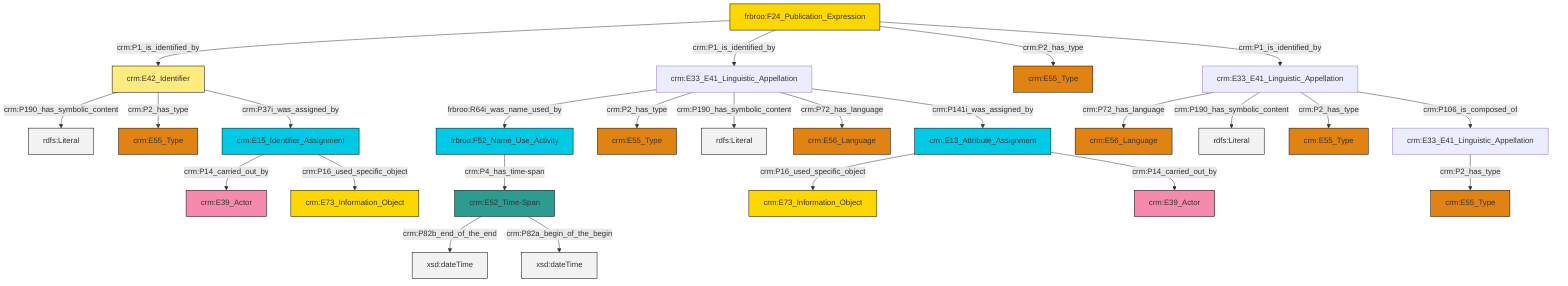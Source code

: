 graph TD
classDef Literal fill:#f2f2f2,stroke:#000000;
classDef CRM_Entity fill:#FFFFFF,stroke:#000000;
classDef Temporal_Entity fill:#00C9E6, stroke:#000000;
classDef Type fill:#E18312, stroke:#000000;
classDef Time-Span fill:#2C9C91, stroke:#000000;
classDef Appellation fill:#FFEB7F, stroke:#000000;
classDef Place fill:#008836, stroke:#000000;
classDef Persistent_Item fill:#B266B2, stroke:#000000;
classDef Conceptual_Object fill:#FFD700, stroke:#000000;
classDef Physical_Thing fill:#D2B48C, stroke:#000000;
classDef Actor fill:#f58aad, stroke:#000000;
classDef PC_Classes fill:#4ce600, stroke:#000000;
classDef Multi fill:#cccccc,stroke:#000000;

0["crm:E33_E41_Linguistic_Appellation"]:::Default -->|crm:P72_has_language| 1["crm:E56_Language"]:::Type
6["crm:E15_Identifier_Assignment"]:::Temporal_Entity -->|crm:P14_carried_out_by| 2["crm:E39_Actor"]:::Actor
9["crm:E13_Attribute_Assignment"]:::Temporal_Entity -->|crm:P16_used_specific_object| 10["crm:E73_Information_Object"]:::Conceptual_Object
12["frbroo:F24_Publication_Expression"]:::Conceptual_Object -->|crm:P1_is_identified_by| 13["crm:E42_Identifier"]:::Appellation
14["crm:E33_E41_Linguistic_Appellation"]:::Default -->|frbroo:R64i_was_name_used_by| 15["frbroo:F52_Name_Use_Activity"]:::Temporal_Entity
0["crm:E33_E41_Linguistic_Appellation"]:::Default -->|crm:P190_has_symbolic_content| 17[rdfs:Literal]:::Literal
0["crm:E33_E41_Linguistic_Appellation"]:::Default -->|crm:P2_has_type| 4["crm:E55_Type"]:::Type
14["crm:E33_E41_Linguistic_Appellation"]:::Default -->|crm:P2_has_type| 19["crm:E55_Type"]:::Type
14["crm:E33_E41_Linguistic_Appellation"]:::Default -->|crm:P190_has_symbolic_content| 22[rdfs:Literal]:::Literal
14["crm:E33_E41_Linguistic_Appellation"]:::Default -->|crm:P72_has_language| 23["crm:E56_Language"]:::Type
29["crm:E52_Time-Span"]:::Time-Span -->|crm:P82b_end_of_the_end| 30[xsd:dateTime]:::Literal
15["frbroo:F52_Name_Use_Activity"]:::Temporal_Entity -->|crm:P4_has_time-span| 29["crm:E52_Time-Span"]:::Time-Span
12["frbroo:F24_Publication_Expression"]:::Conceptual_Object -->|crm:P1_is_identified_by| 14["crm:E33_E41_Linguistic_Appellation"]:::Default
26["crm:E33_E41_Linguistic_Appellation"]:::Default -->|crm:P2_has_type| 31["crm:E55_Type"]:::Type
0["crm:E33_E41_Linguistic_Appellation"]:::Default -->|crm:P106_is_composed_of| 26["crm:E33_E41_Linguistic_Appellation"]:::Default
6["crm:E15_Identifier_Assignment"]:::Temporal_Entity -->|crm:P16_used_specific_object| 36["crm:E73_Information_Object"]:::Conceptual_Object
12["frbroo:F24_Publication_Expression"]:::Conceptual_Object -->|crm:P2_has_type| 24["crm:E55_Type"]:::Type
14["crm:E33_E41_Linguistic_Appellation"]:::Default -->|crm:P141i_was_assigned_by| 9["crm:E13_Attribute_Assignment"]:::Temporal_Entity
9["crm:E13_Attribute_Assignment"]:::Temporal_Entity -->|crm:P14_carried_out_by| 20["crm:E39_Actor"]:::Actor
13["crm:E42_Identifier"]:::Appellation -->|crm:P190_has_symbolic_content| 42[rdfs:Literal]:::Literal
29["crm:E52_Time-Span"]:::Time-Span -->|crm:P82a_begin_of_the_begin| 45[xsd:dateTime]:::Literal
13["crm:E42_Identifier"]:::Appellation -->|crm:P2_has_type| 7["crm:E55_Type"]:::Type
13["crm:E42_Identifier"]:::Appellation -->|crm:P37i_was_assigned_by| 6["crm:E15_Identifier_Assignment"]:::Temporal_Entity
12["frbroo:F24_Publication_Expression"]:::Conceptual_Object -->|crm:P1_is_identified_by| 0["crm:E33_E41_Linguistic_Appellation"]:::Default
